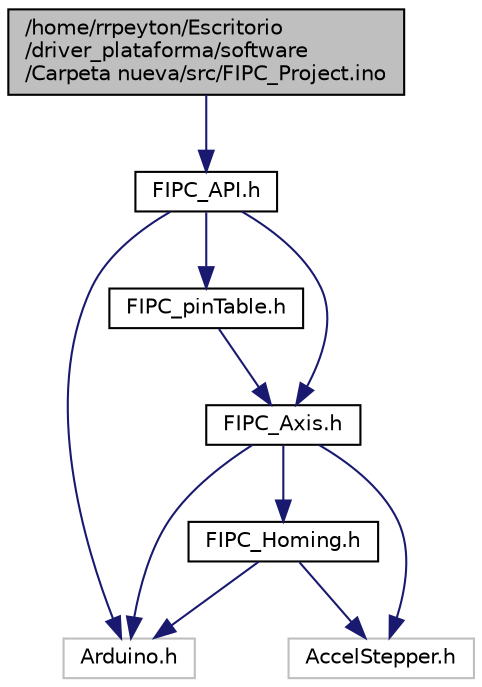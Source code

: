 digraph "/home/rrpeyton/Escritorio/driver_plataforma/software/Carpeta nueva/src/FIPC_Project.ino"
{
 // LATEX_PDF_SIZE
  edge [fontname="Helvetica",fontsize="10",labelfontname="Helvetica",labelfontsize="10"];
  node [fontname="Helvetica",fontsize="10",shape=record];
  Node1 [label="/home/rrpeyton/Escritorio\l/driver_plataforma/software\l/Carpeta nueva/src/FIPC_Project.ino",height=0.2,width=0.4,color="black", fillcolor="grey75", style="filled", fontcolor="black",tooltip="Programa principal del proyecto."];
  Node1 -> Node2 [color="midnightblue",fontsize="10",style="solid",fontname="Helvetica"];
  Node2 [label="FIPC_API.h",height=0.2,width=0.4,color="black", fillcolor="white", style="filled",URL="$db/d4e/_f_i_p_c___a_p_i_8h.html",tooltip="Interfaz de aplicación del controlador."];
  Node2 -> Node3 [color="midnightblue",fontsize="10",style="solid",fontname="Helvetica"];
  Node3 [label="Arduino.h",height=0.2,width=0.4,color="grey75", fillcolor="white", style="filled",tooltip=" "];
  Node2 -> Node4 [color="midnightblue",fontsize="10",style="solid",fontname="Helvetica"];
  Node4 [label="FIPC_pinTable.h",height=0.2,width=0.4,color="black", fillcolor="white", style="filled",URL="$d5/d8e/_f_i_p_c__pin_table_8h.html",tooltip="Definiciones de Hardware."];
  Node4 -> Node5 [color="midnightblue",fontsize="10",style="solid",fontname="Helvetica"];
  Node5 [label="FIPC_Axis.h",height=0.2,width=0.4,color="black", fillcolor="white", style="filled",URL="$dc/d30/_f_i_p_c___axis_8h.html",tooltip="Clase que implementa el control de un eje."];
  Node5 -> Node3 [color="midnightblue",fontsize="10",style="solid",fontname="Helvetica"];
  Node5 -> Node6 [color="midnightblue",fontsize="10",style="solid",fontname="Helvetica"];
  Node6 [label="FIPC_Homing.h",height=0.2,width=0.4,color="black", fillcolor="white", style="filled",URL="$df/d5b/_f_i_p_c___homing_8h.html",tooltip="Clase que implementa la búsqueda de la referencia cero."];
  Node6 -> Node3 [color="midnightblue",fontsize="10",style="solid",fontname="Helvetica"];
  Node6 -> Node7 [color="midnightblue",fontsize="10",style="solid",fontname="Helvetica"];
  Node7 [label="AccelStepper.h",height=0.2,width=0.4,color="grey75", fillcolor="white", style="filled",tooltip=" "];
  Node5 -> Node7 [color="midnightblue",fontsize="10",style="solid",fontname="Helvetica"];
  Node2 -> Node5 [color="midnightblue",fontsize="10",style="solid",fontname="Helvetica"];
}
